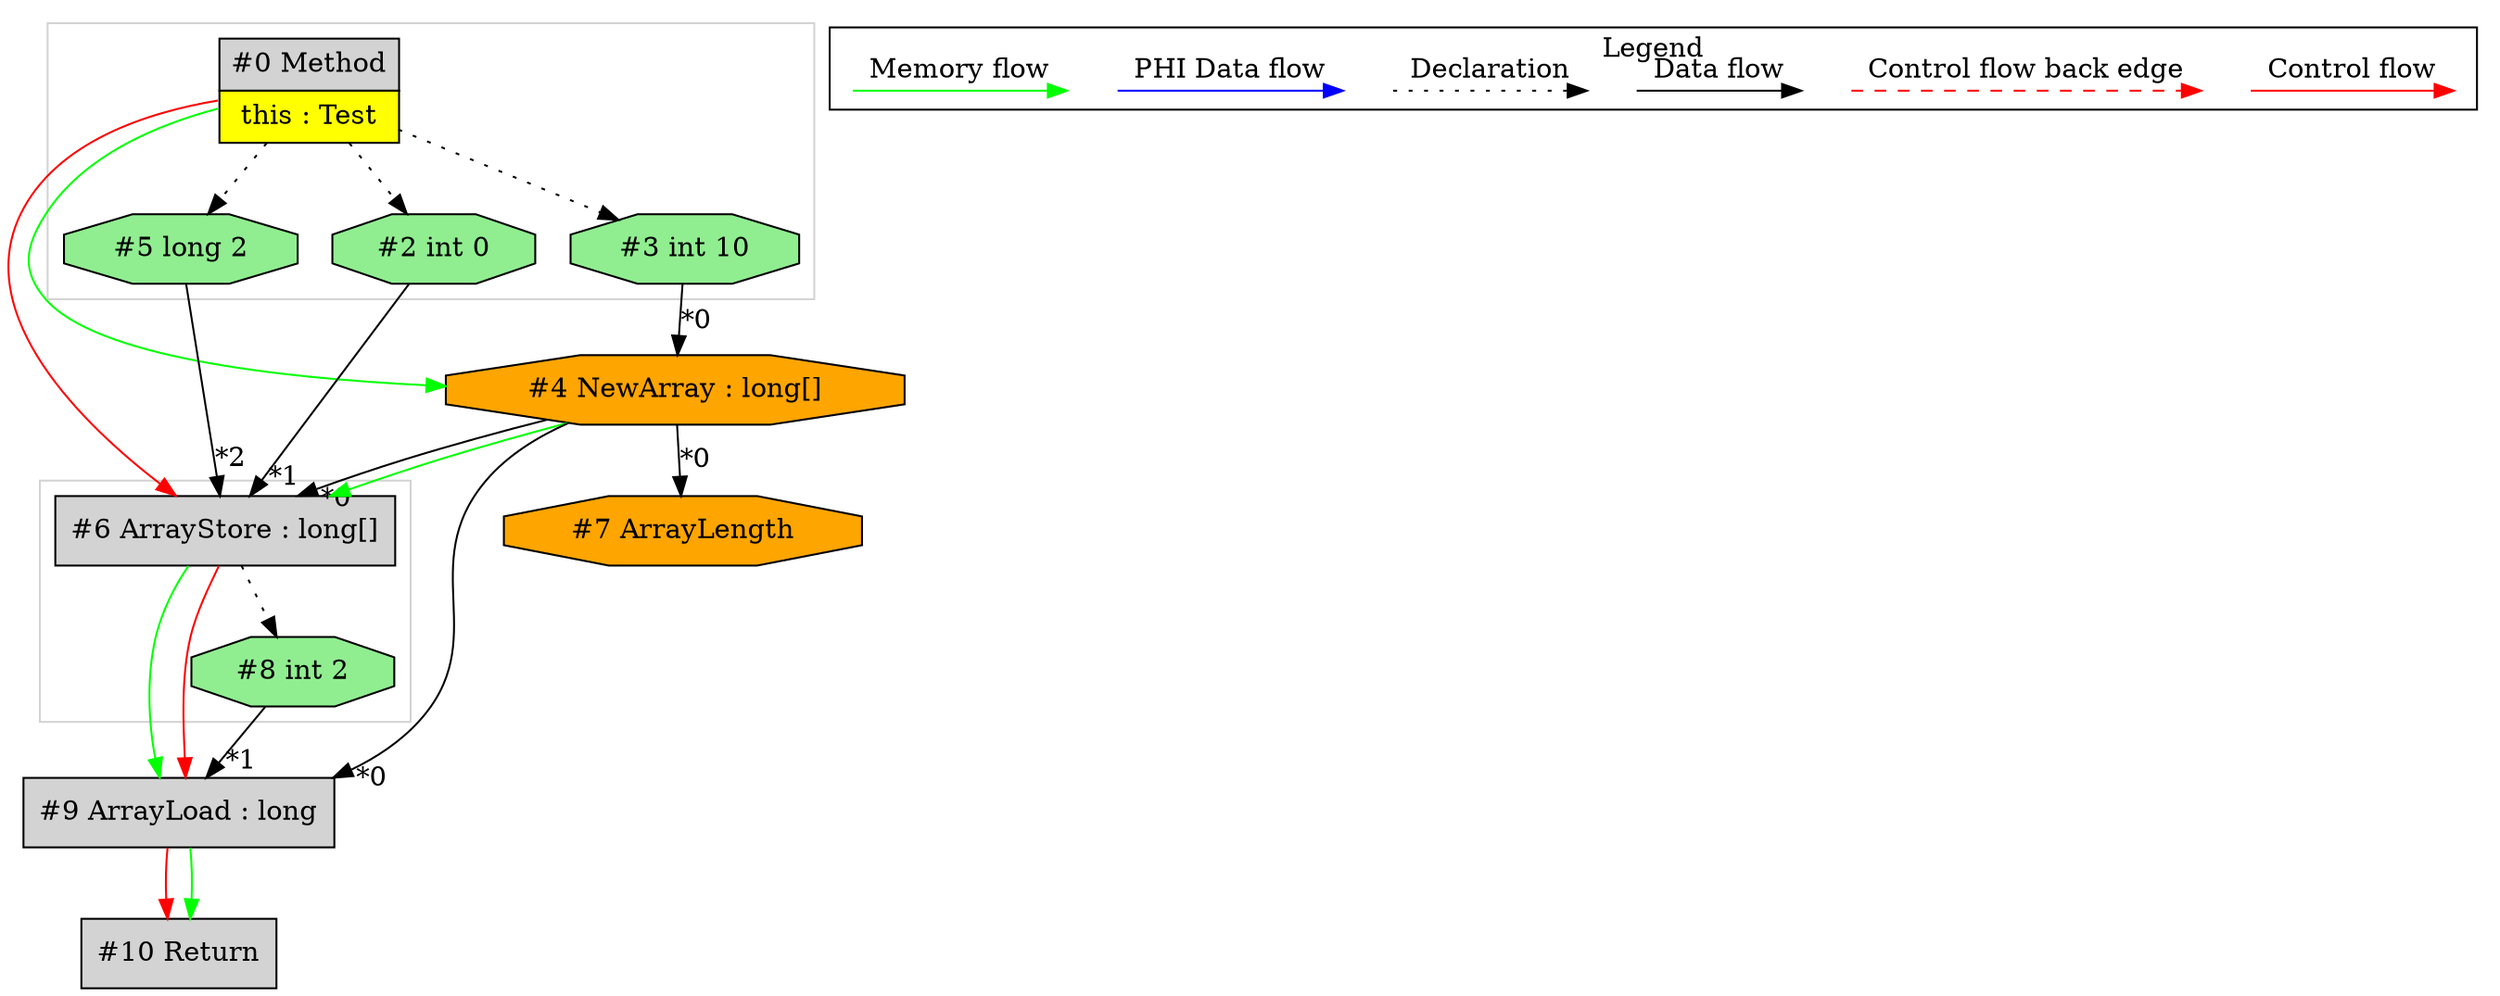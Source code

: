 digraph {
 ordering="in";
 node0[margin="0", label=<<table border="0" cellborder="1" cellspacing="0" cellpadding="5"><tr><td colspan="1">#0 Method</td></tr><tr><td port="prj1" bgcolor="yellow">this : Test</td></tr></table>>,shape=none, fillcolor=lightgrey, style=filled];
 node3[label="#3 int 10",shape=octagon, fillcolor=lightgreen, style=filled];
 node0 -> node3[style=dotted];
 node4[label="#4 NewArray : long[]",shape=octagon, fillcolor=orange, style=filled];
 node3 -> node4[headlabel="*0", labeldistance=2];
 node0 -> node4[labeldistance=2, color=green, constraint=false];
 node6[label="#6 ArrayStore : long[]",shape=box, fillcolor=lightgrey, style=filled];
 node4 -> node6[headlabel="*0", labeldistance=2];
 node2 -> node6[headlabel="*1", labeldistance=2];
 node5 -> node6[headlabel="*2", labeldistance=2];
 node4 -> node6[labeldistance=2, color=green, constraint=false];
 node0 -> node6[labeldistance=2, color=red, fontcolor=red];
 node5[label="#5 long 2",shape=octagon, fillcolor=lightgreen, style=filled];
 node0 -> node5[style=dotted];
 node2[label="#2 int 0",shape=octagon, fillcolor=lightgreen, style=filled];
 node0 -> node2[style=dotted];
 node8[label="#8 int 2",shape=octagon, fillcolor=lightgreen, style=filled];
 node6 -> node8[style=dotted];
 node9[label="#9 ArrayLoad : long",shape=box, fillcolor=lightgrey, style=filled];
 node4 -> node9[headlabel="*0", labeldistance=2];
 node8 -> node9[headlabel="*1", labeldistance=2];
 node6 -> node9[labeldistance=2, color=green, constraint=false];
 node6 -> node9[labeldistance=2, color=red, fontcolor=red];
 node10[label="#10 Return",shape=box, fillcolor=lightgrey, style=filled];
 node9 -> node10[labeldistance=2, color=red, fontcolor=red];
 node9 -> node10[labeldistance=2, color=green, constraint=false];
 node7[label="#7 ArrayLength",shape=octagon, fillcolor=orange, style=filled];
 node4 -> node7[headlabel="*0", labeldistance=2];
 subgraph cluster_0 {
  color=lightgray;
  node0;
  node2;
  node3;
  node5;
 }
 subgraph cluster_1 {
  color=lightgray;
  node6;
  node8;
 }
 subgraph cluster_000 {
  label = "Legend";
  node [shape=point]
  {
   rank=same;
   c0 [style = invis];
   c1 [style = invis];
   c2 [style = invis];
   c3 [style = invis];
   d0 [style = invis];
   d1 [style = invis];
   d2 [style = invis];
   d3 [style = invis];
   d4 [style = invis];
   d5 [style = invis];
   d6 [style = invis];
   d7 [style = invis];
  }
  c0 -> c1 [label="Control flow", style=solid, color=red]
  c2 -> c3 [label="Control flow back edge", style=dashed, color=red]
  d0 -> d1 [label="Data flow"]
  d2 -> d3 [label="Declaration", style=dotted]
  d4 -> d5 [label="PHI Data flow", color=blue]
  d6 -> d7 [label="Memory flow", color=green]
 }

}
